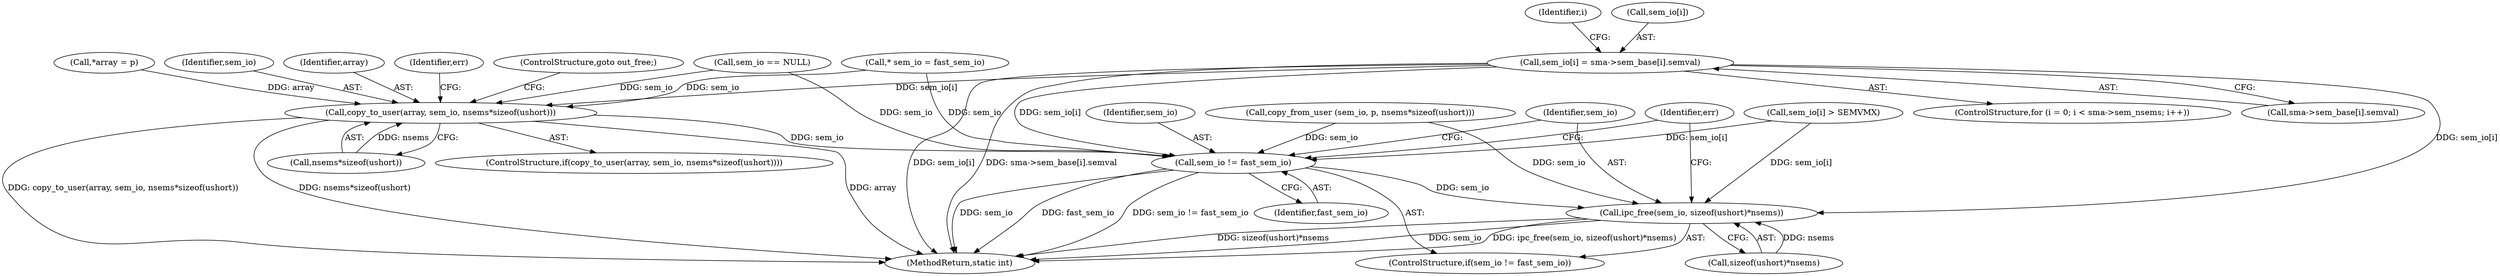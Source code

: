 digraph "0_linux_6062a8dc0517bce23e3c2f7d2fea5e22411269a3_12@array" {
"1000243" [label="(Call,sem_io[i] = sma->sem_base[i].semval)"];
"1000260" [label="(Call,copy_to_user(array, sem_io, nsems*sizeof(ushort)))"];
"1000487" [label="(Call,sem_io != fast_sem_io)"];
"1000490" [label="(Call,ipc_free(sem_io, sizeof(ushort)*nsems))"];
"1000261" [label="(Identifier,array)"];
"1000490" [label="(Call,ipc_free(sem_io, sizeof(ushort)*nsems))"];
"1000268" [label="(Identifier,err)"];
"1000491" [label="(Identifier,sem_io)"];
"1000302" [label="(Call,copy_from_user (sem_io, p, nsems*sizeof(ushort)))"];
"1000232" [label="(ControlStructure,for (i = 0; i < sma->sem_nsems; i++))"];
"1000492" [label="(Call,sizeof(ushort)*nsems)"];
"1000243" [label="(Call,sem_io[i] = sma->sem_base[i].semval)"];
"1000242" [label="(Identifier,i)"];
"1000262" [label="(Identifier,sem_io)"];
"1000115" [label="(Call,* sem_io = fast_sem_io)"];
"1000260" [label="(Call,copy_to_user(array, sem_io, nsems*sizeof(ushort)))"];
"1000497" [label="(Identifier,err)"];
"1000247" [label="(Call,sma->sem_base[i].semval)"];
"1000498" [label="(MethodReturn,static int)"];
"1000200" [label="(Call,sem_io == NULL)"];
"1000263" [label="(Call,nsems*sizeof(ushort))"];
"1000328" [label="(Call,sem_io[i] > SEMVMX)"];
"1000486" [label="(ControlStructure,if(sem_io != fast_sem_io))"];
"1000271" [label="(ControlStructure,goto out_free;)"];
"1000259" [label="(ControlStructure,if(copy_to_user(array, sem_io, nsems*sizeof(ushort))))"];
"1000244" [label="(Call,sem_io[i])"];
"1000487" [label="(Call,sem_io != fast_sem_io)"];
"1000181" [label="(Call,*array = p)"];
"1000489" [label="(Identifier,fast_sem_io)"];
"1000488" [label="(Identifier,sem_io)"];
"1000243" -> "1000232"  [label="AST: "];
"1000243" -> "1000247"  [label="CFG: "];
"1000244" -> "1000243"  [label="AST: "];
"1000247" -> "1000243"  [label="AST: "];
"1000242" -> "1000243"  [label="CFG: "];
"1000243" -> "1000498"  [label="DDG: sem_io[i]"];
"1000243" -> "1000498"  [label="DDG: sma->sem_base[i].semval"];
"1000243" -> "1000260"  [label="DDG: sem_io[i]"];
"1000243" -> "1000487"  [label="DDG: sem_io[i]"];
"1000243" -> "1000490"  [label="DDG: sem_io[i]"];
"1000260" -> "1000259"  [label="AST: "];
"1000260" -> "1000263"  [label="CFG: "];
"1000261" -> "1000260"  [label="AST: "];
"1000262" -> "1000260"  [label="AST: "];
"1000263" -> "1000260"  [label="AST: "];
"1000268" -> "1000260"  [label="CFG: "];
"1000271" -> "1000260"  [label="CFG: "];
"1000260" -> "1000498"  [label="DDG: copy_to_user(array, sem_io, nsems*sizeof(ushort))"];
"1000260" -> "1000498"  [label="DDG: nsems*sizeof(ushort)"];
"1000260" -> "1000498"  [label="DDG: array"];
"1000181" -> "1000260"  [label="DDG: array"];
"1000200" -> "1000260"  [label="DDG: sem_io"];
"1000115" -> "1000260"  [label="DDG: sem_io"];
"1000263" -> "1000260"  [label="DDG: nsems"];
"1000260" -> "1000487"  [label="DDG: sem_io"];
"1000487" -> "1000486"  [label="AST: "];
"1000487" -> "1000489"  [label="CFG: "];
"1000488" -> "1000487"  [label="AST: "];
"1000489" -> "1000487"  [label="AST: "];
"1000491" -> "1000487"  [label="CFG: "];
"1000497" -> "1000487"  [label="CFG: "];
"1000487" -> "1000498"  [label="DDG: fast_sem_io"];
"1000487" -> "1000498"  [label="DDG: sem_io"];
"1000487" -> "1000498"  [label="DDG: sem_io != fast_sem_io"];
"1000200" -> "1000487"  [label="DDG: sem_io"];
"1000302" -> "1000487"  [label="DDG: sem_io"];
"1000328" -> "1000487"  [label="DDG: sem_io[i]"];
"1000115" -> "1000487"  [label="DDG: sem_io"];
"1000487" -> "1000490"  [label="DDG: sem_io"];
"1000490" -> "1000486"  [label="AST: "];
"1000490" -> "1000492"  [label="CFG: "];
"1000491" -> "1000490"  [label="AST: "];
"1000492" -> "1000490"  [label="AST: "];
"1000497" -> "1000490"  [label="CFG: "];
"1000490" -> "1000498"  [label="DDG: sem_io"];
"1000490" -> "1000498"  [label="DDG: ipc_free(sem_io, sizeof(ushort)*nsems)"];
"1000490" -> "1000498"  [label="DDG: sizeof(ushort)*nsems"];
"1000328" -> "1000490"  [label="DDG: sem_io[i]"];
"1000302" -> "1000490"  [label="DDG: sem_io"];
"1000492" -> "1000490"  [label="DDG: nsems"];
}
